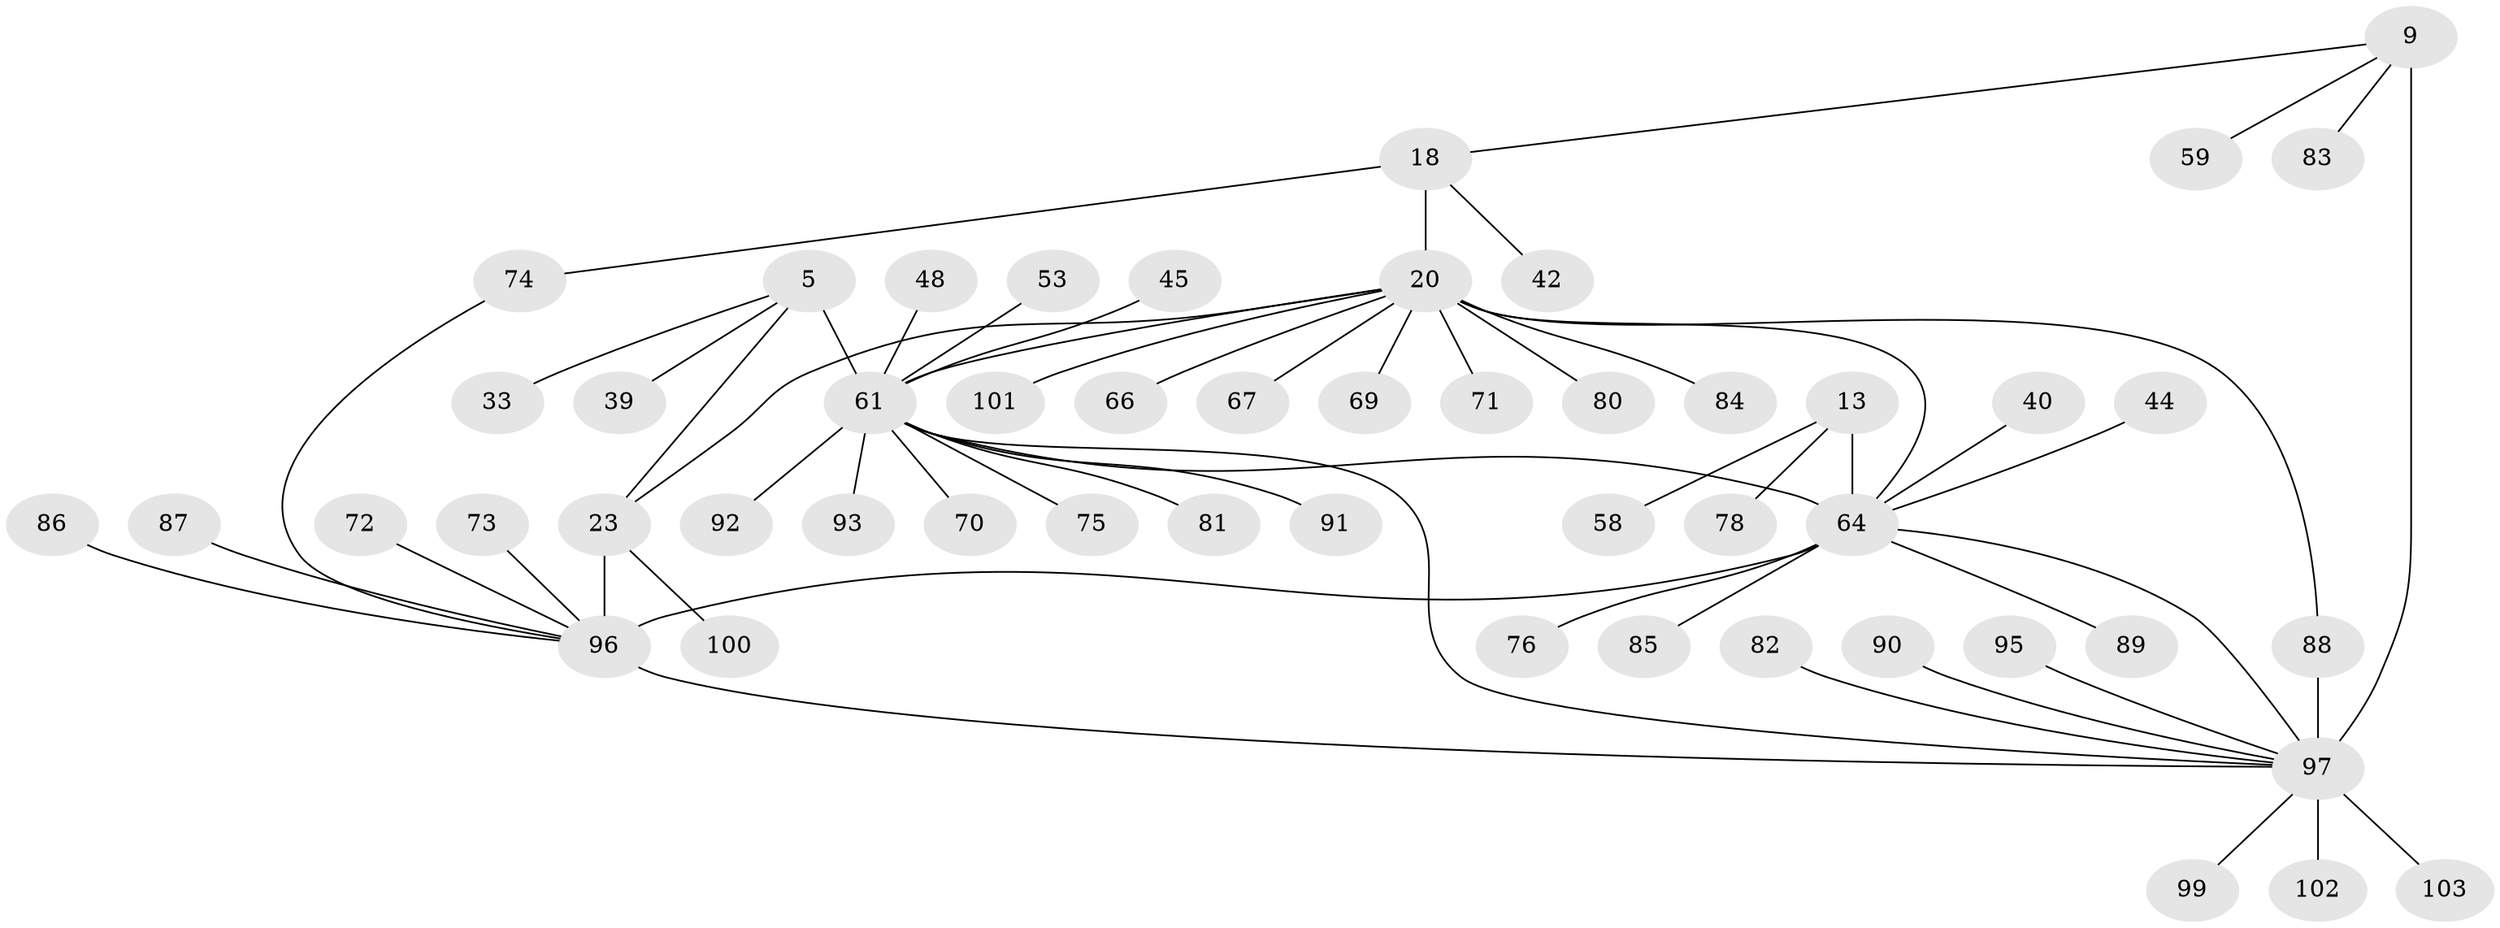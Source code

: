 // original degree distribution, {11: 0.019417475728155338, 5: 0.05825242718446602, 6: 0.05825242718446602, 10: 0.038834951456310676, 8: 0.019417475728155338, 4: 0.019417475728155338, 7: 0.019417475728155338, 12: 0.009708737864077669, 9: 0.009708737864077669, 3: 0.019417475728155338, 1: 0.5533980582524272, 2: 0.17475728155339806}
// Generated by graph-tools (version 1.1) at 2025/55/03/09/25 04:55:43]
// undirected, 51 vertices, 58 edges
graph export_dot {
graph [start="1"]
  node [color=gray90,style=filled];
  5 [super="+4"];
  9 [super="+6"];
  13 [super="+12"];
  18 [super="+16"];
  20 [super="+17+19"];
  23 [super="+22"];
  33;
  39;
  40;
  42;
  44;
  45;
  48;
  53;
  58;
  59 [super="+49"];
  61 [super="+2+28"];
  64 [super="+37+56+15+30+36+47+14"];
  66 [super="+35"];
  67;
  69;
  70;
  71;
  72;
  73 [super="+52"];
  74;
  75;
  76;
  78;
  80 [super="+46"];
  81;
  82;
  83;
  84 [super="+77"];
  85;
  86;
  87;
  88;
  89 [super="+60"];
  90;
  91;
  92;
  93;
  95;
  96 [super="+51+24+29+25+94"];
  97 [super="+65+68"];
  99;
  100;
  101 [super="+32"];
  102 [super="+55"];
  103 [super="+98"];
  5 -- 23;
  5 -- 61 [weight=6];
  5 -- 33;
  5 -- 39;
  9 -- 83;
  9 -- 18;
  9 -- 59;
  9 -- 97 [weight=6];
  13 -- 58;
  13 -- 78;
  13 -- 64 [weight=6];
  18 -- 20 [weight=6];
  18 -- 74;
  18 -- 42;
  20 -- 69;
  20 -- 88;
  20 -- 23;
  20 -- 84;
  20 -- 61;
  20 -- 80;
  20 -- 66;
  20 -- 67;
  20 -- 101;
  20 -- 71;
  20 -- 64 [weight=2];
  23 -- 100;
  23 -- 96 [weight=6];
  40 -- 64;
  44 -- 64;
  45 -- 61;
  48 -- 61;
  53 -- 61;
  61 -- 70;
  61 -- 75;
  61 -- 81;
  61 -- 91;
  61 -- 92;
  61 -- 93;
  61 -- 64 [weight=2];
  61 -- 97;
  64 -- 76;
  64 -- 85;
  64 -- 89;
  64 -- 96 [weight=2];
  64 -- 97;
  72 -- 96;
  73 -- 96;
  74 -- 96;
  82 -- 97;
  86 -- 96;
  87 -- 96;
  88 -- 97;
  90 -- 97;
  95 -- 97;
  96 -- 97;
  97 -- 99;
  97 -- 102;
  97 -- 103;
}

